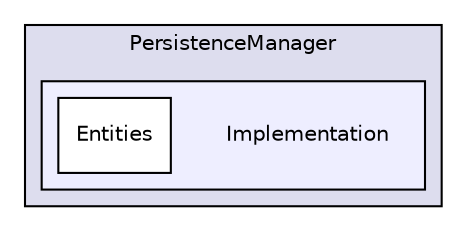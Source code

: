 digraph "D:/Work/Programmieren/Java/D-MARLA/Implementation/R_Components/PersistenceManager/src/PersistenceManager/Implementation" {
  compound=true
  node [ fontsize="10", fontname="Helvetica"];
  edge [ labelfontsize="10", labelfontname="Helvetica"];
  subgraph clusterdir_6056ab5e65ce6b8dc5c4650df0a28ca5 {
    graph [ bgcolor="#ddddee", pencolor="black", label="PersistenceManager" fontname="Helvetica", fontsize="10", URL="dir_6056ab5e65ce6b8dc5c4650df0a28ca5.html"]
  subgraph clusterdir_f15c8fcfc838d44e07d1db78dc9cafb7 {
    graph [ bgcolor="#eeeeff", pencolor="black", label="" URL="dir_f15c8fcfc838d44e07d1db78dc9cafb7.html"];
    dir_f15c8fcfc838d44e07d1db78dc9cafb7 [shape=plaintext label="Implementation"];
    dir_34deb4ed49084f609fe83a0b304a36e4 [shape=box label="Entities" color="black" fillcolor="white" style="filled" URL="dir_34deb4ed49084f609fe83a0b304a36e4.html"];
  }
  }
}
